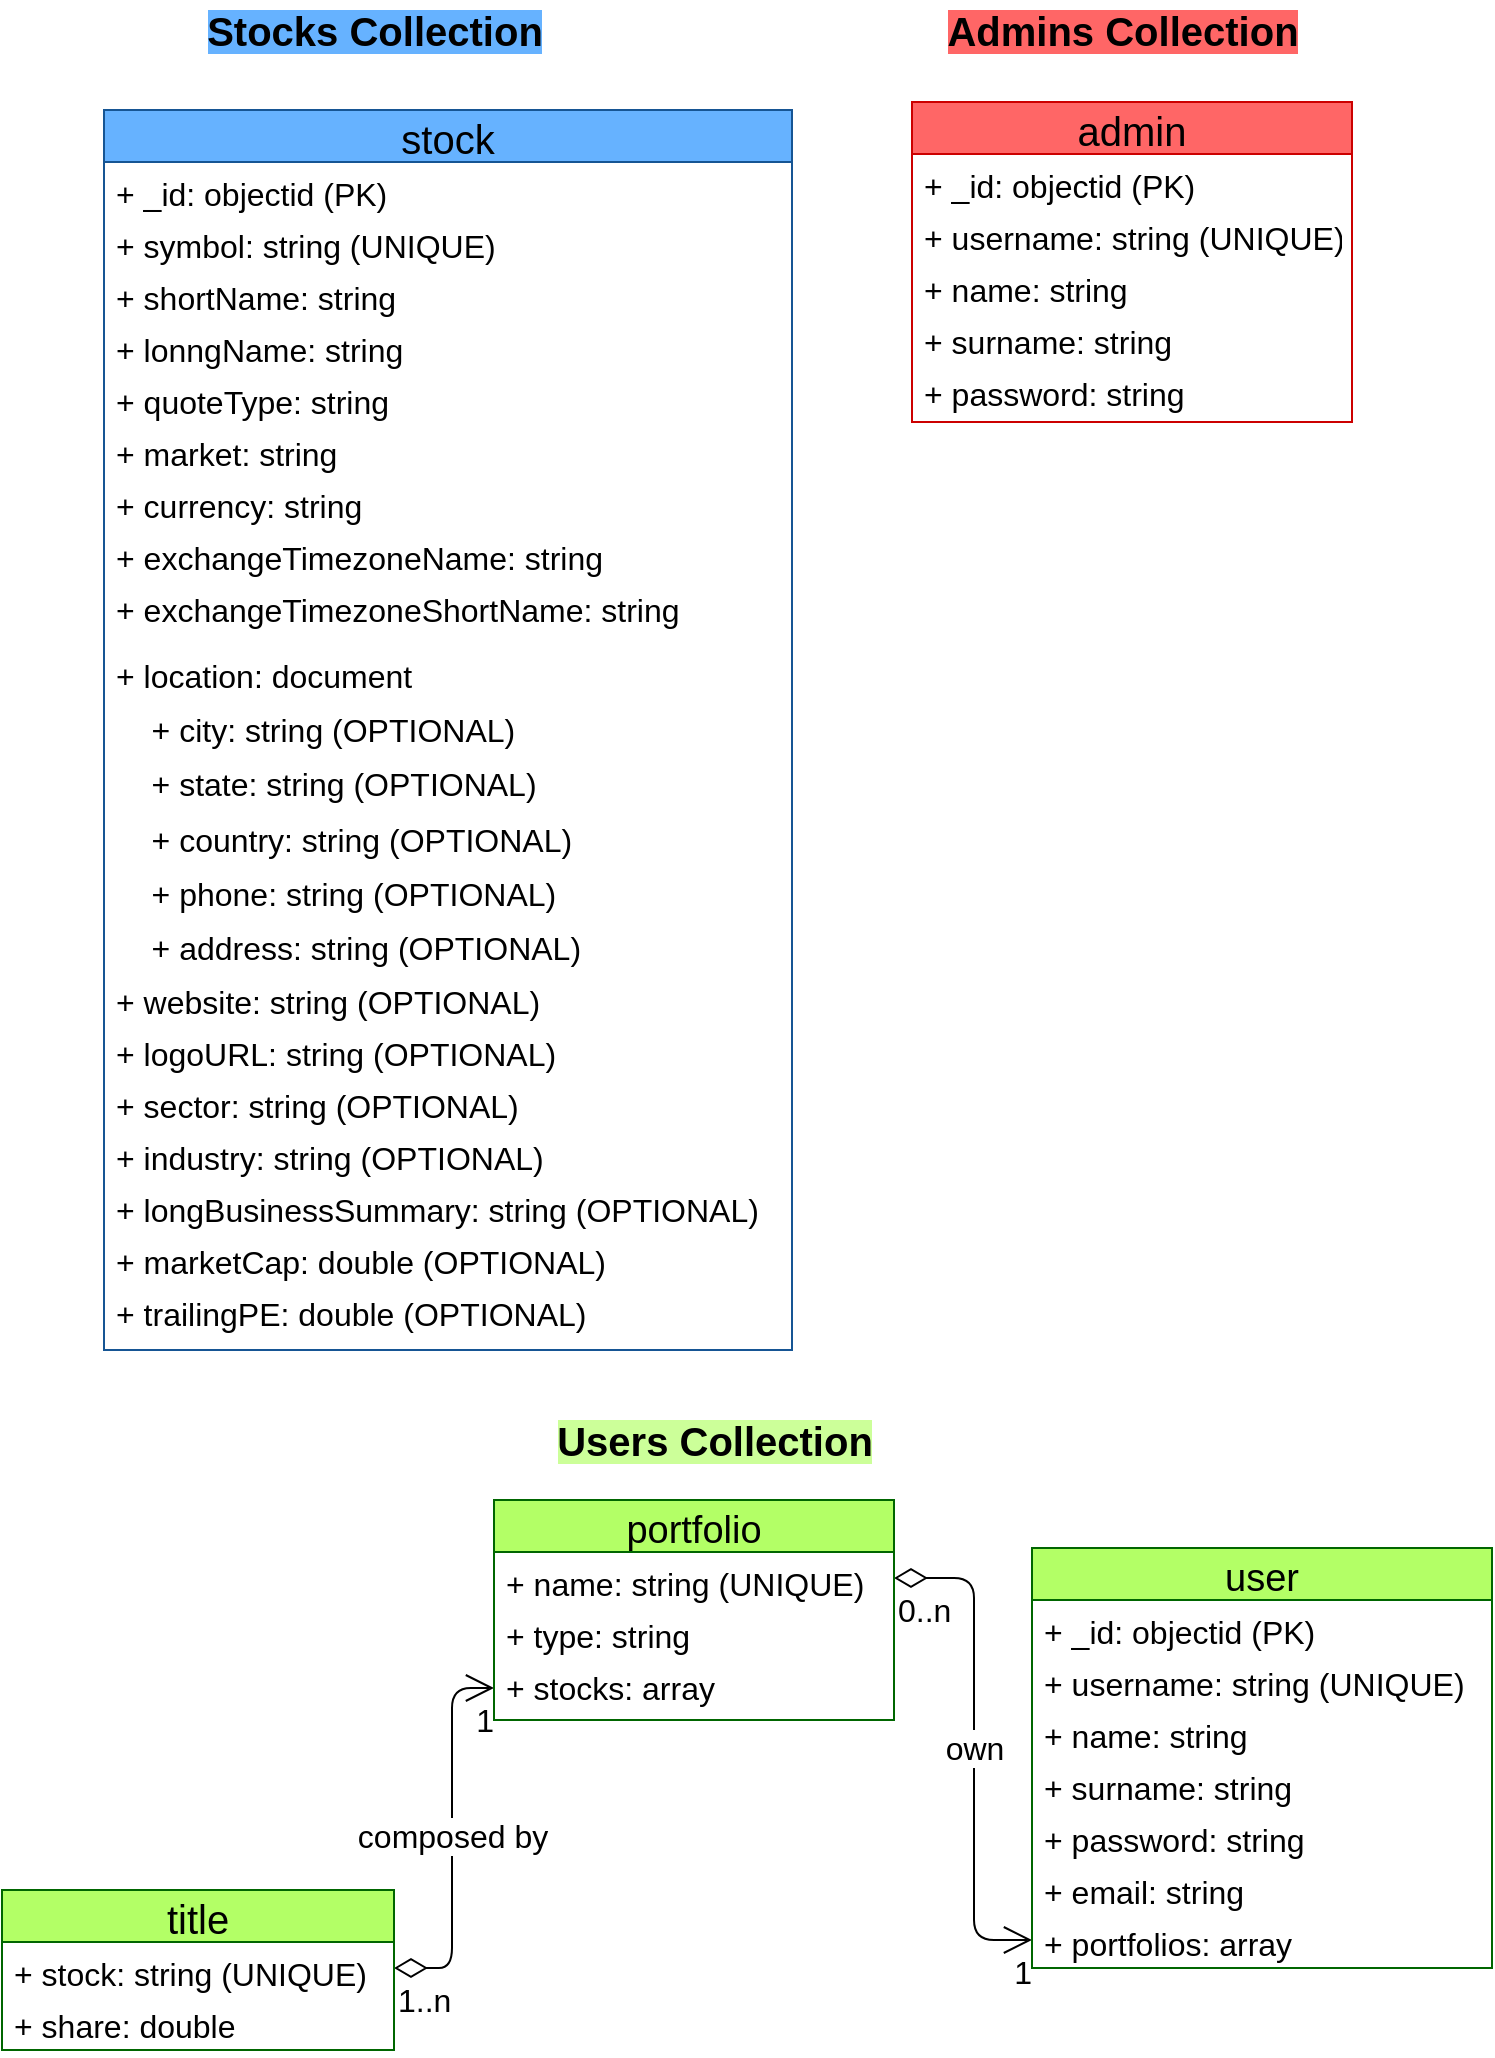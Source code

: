 <mxfile version="13.7.3" type="device"><diagram id="oGSa_sJWMUDEhG__FGQe" name="Pagina-1"><mxGraphModel dx="782" dy="766" grid="1" gridSize="10" guides="1" tooltips="1" connect="1" arrows="1" fold="1" page="1" pageScale="1" pageWidth="827" pageHeight="1169" math="0" shadow="0"><root><mxCell id="0"/><mxCell id="1" parent="0"/><mxCell id="vjDcUQ39Kc9YqlIedw3p-47" value="own" style="endArrow=open;html=1;endSize=12;startArrow=diamondThin;startSize=14;startFill=0;edgeStyle=orthogonalEdgeStyle;entryX=0;entryY=0.5;entryDx=0;entryDy=0;exitX=1;exitY=0.5;exitDx=0;exitDy=0;fontSize=16;" parent="1" source="vjDcUQ39Kc9YqlIedw3p-42" target="vjDcUQ39Kc9YqlIedw3p-37" edge="1"><mxGeometry relative="1" as="geometry"><mxPoint x="435" y="744" as="sourcePoint"/><mxPoint x="464.04" y="735" as="targetPoint"/><Array as="points"><mxPoint x="521" y="824"/><mxPoint x="521" y="1005"/></Array></mxGeometry></mxCell><mxCell id="vjDcUQ39Kc9YqlIedw3p-48" value="0..n" style="edgeLabel;resizable=0;html=1;align=left;verticalAlign=top;fontSize=16;" parent="vjDcUQ39Kc9YqlIedw3p-47" connectable="0" vertex="1"><mxGeometry x="-1" relative="1" as="geometry"><mxPoint as="offset"/></mxGeometry></mxCell><mxCell id="vjDcUQ39Kc9YqlIedw3p-49" value="1" style="edgeLabel;resizable=0;html=1;align=right;verticalAlign=top;fontSize=16;" parent="vjDcUQ39Kc9YqlIedw3p-47" connectable="0" vertex="1"><mxGeometry x="1" relative="1" as="geometry"/></mxCell><object label="composed by" id="vjDcUQ39Kc9YqlIedw3p-54"><mxCell style="endArrow=open;html=1;endSize=12;startArrow=diamondThin;startSize=14;startFill=0;edgeStyle=orthogonalEdgeStyle;entryX=0;entryY=0.5;entryDx=0;entryDy=0;exitX=1;exitY=0.5;exitDx=0;exitDy=0;fontSize=16;" parent="1" source="vjDcUQ39Kc9YqlIedw3p-51" target="vjDcUQ39Kc9YqlIedw3p-40" edge="1"><mxGeometry relative="1" as="geometry"><mxPoint x="395" y="845" as="sourcePoint"/><mxPoint x="555" y="845" as="targetPoint"/><Array as="points"><mxPoint x="260" y="1019"/><mxPoint x="260" y="879"/></Array></mxGeometry></mxCell></object><mxCell id="vjDcUQ39Kc9YqlIedw3p-55" value="1..n" style="edgeLabel;resizable=0;html=1;align=left;verticalAlign=top;fontSize=16;" parent="vjDcUQ39Kc9YqlIedw3p-54" connectable="0" vertex="1"><mxGeometry x="-1" relative="1" as="geometry"/></mxCell><mxCell id="vjDcUQ39Kc9YqlIedw3p-56" value="1" style="edgeLabel;resizable=0;html=1;align=right;verticalAlign=top;fontSize=16;" parent="vjDcUQ39Kc9YqlIedw3p-54" connectable="0" vertex="1"><mxGeometry x="1" relative="1" as="geometry"/></mxCell><mxCell id="vjDcUQ39Kc9YqlIedw3p-58" value="&lt;font style=&quot;font-size: 20px;&quot;&gt;&lt;b style=&quot;background-color: rgb(102, 178, 255); font-size: 20px;&quot;&gt;Stocks Collection&lt;/b&gt;&lt;/font&gt;" style="text;html=1;align=center;verticalAlign=middle;resizable=0;points=[];autosize=1;fontSize=20;" parent="1" vertex="1"><mxGeometry x="131" y="35" width="180" height="30" as="geometry"/></mxCell><mxCell id="vjDcUQ39Kc9YqlIedw3p-60" value="&lt;font style=&quot;font-size: 20px;&quot;&gt;&lt;b style=&quot;background-color: rgb(204, 255, 153); font-size: 20px;&quot;&gt;Users Collection&lt;/b&gt;&lt;/font&gt;" style="text;html=1;align=center;verticalAlign=middle;resizable=0;points=[];autosize=1;strokeColor=#FFFFFF;fontSize=20;" parent="1" vertex="1"><mxGeometry x="306" y="740" width="170" height="30" as="geometry"/></mxCell><mxCell id="vjDcUQ39Kc9YqlIedw3p-61" value="&lt;b style=&quot;font-size: 20px;&quot;&gt;&lt;font style=&quot;font-size: 20px; background-color: rgb(255, 102, 102);&quot;&gt;Admins Collection&lt;/font&gt;&lt;/b&gt;" style="text;html=1;align=center;verticalAlign=middle;resizable=0;points=[];autosize=1;fontSize=20;" parent="1" vertex="1"><mxGeometry x="500" y="35" width="190" height="30" as="geometry"/></mxCell><mxCell id="vjDcUQ39Kc9YqlIedw3p-1" value="stock" style="swimlane;fontStyle=0;childLayout=stackLayout;horizontal=1;startSize=26;fillColor=#66B2FF;horizontalStack=0;resizeParent=1;resizeParentMax=0;resizeLast=0;collapsible=1;marginBottom=0;shadow=0;strokeColor=#165594;fontSize=20;spacingBottom=0;spacing=2;" parent="1" vertex="1"><mxGeometry x="86" y="90" width="344" height="620" as="geometry"/></mxCell><mxCell id="PsW-0UfDTFy-ZvqWdGe7-1" value="+ _id: objectid (PK)" style="text;strokeColor=none;fillColor=none;align=left;verticalAlign=top;spacingLeft=4;spacingRight=4;overflow=hidden;rotatable=0;points=[[0,0.5],[1,0.5]];portConstraint=eastwest;fontSize=16;" parent="vjDcUQ39Kc9YqlIedw3p-1" vertex="1"><mxGeometry y="26" width="344" height="26" as="geometry"/></mxCell><mxCell id="vjDcUQ39Kc9YqlIedw3p-3" value="+ symbol: string (UNIQUE)" style="text;strokeColor=none;fillColor=none;align=left;verticalAlign=top;spacingLeft=4;spacingRight=4;overflow=hidden;rotatable=0;points=[[0,0.5],[1,0.5]];portConstraint=eastwest;fontSize=16;" parent="vjDcUQ39Kc9YqlIedw3p-1" vertex="1"><mxGeometry y="52" width="344" height="26" as="geometry"/></mxCell><mxCell id="vjDcUQ39Kc9YqlIedw3p-4" value="+ shortName: string" style="text;strokeColor=none;fillColor=none;align=left;verticalAlign=top;spacingLeft=4;spacingRight=4;overflow=hidden;rotatable=0;points=[[0,0.5],[1,0.5]];portConstraint=eastwest;fontSize=16;" parent="vjDcUQ39Kc9YqlIedw3p-1" vertex="1"><mxGeometry y="78" width="344" height="26" as="geometry"/></mxCell><mxCell id="vjDcUQ39Kc9YqlIedw3p-5" value="+ lonngName: string" style="text;strokeColor=none;fillColor=none;align=left;verticalAlign=top;spacingLeft=4;spacingRight=4;overflow=hidden;rotatable=0;points=[[0,0.5],[1,0.5]];portConstraint=eastwest;fontSize=16;" parent="vjDcUQ39Kc9YqlIedw3p-1" vertex="1"><mxGeometry y="104" width="344" height="26" as="geometry"/></mxCell><mxCell id="vjDcUQ39Kc9YqlIedw3p-6" value="+ quoteType: string" style="text;strokeColor=none;fillColor=none;align=left;verticalAlign=top;spacingLeft=4;spacingRight=4;overflow=hidden;rotatable=0;points=[[0,0.5],[1,0.5]];portConstraint=eastwest;fontSize=16;" parent="vjDcUQ39Kc9YqlIedw3p-1" vertex="1"><mxGeometry y="130" width="344" height="26" as="geometry"/></mxCell><mxCell id="vjDcUQ39Kc9YqlIedw3p-7" value="+ market: string" style="text;strokeColor=none;fillColor=none;align=left;verticalAlign=top;spacingLeft=4;spacingRight=4;overflow=hidden;rotatable=0;points=[[0,0.5],[1,0.5]];portConstraint=eastwest;fontSize=16;" parent="vjDcUQ39Kc9YqlIedw3p-1" vertex="1"><mxGeometry y="156" width="344" height="26" as="geometry"/></mxCell><mxCell id="vjDcUQ39Kc9YqlIedw3p-22" value="+ currency: string" style="text;strokeColor=none;fillColor=none;align=left;verticalAlign=top;spacingLeft=4;spacingRight=4;overflow=hidden;rotatable=0;points=[[0,0.5],[1,0.5]];portConstraint=eastwest;fontSize=16;" parent="vjDcUQ39Kc9YqlIedw3p-1" vertex="1"><mxGeometry y="182" width="344" height="26" as="geometry"/></mxCell><mxCell id="vjDcUQ39Kc9YqlIedw3p-9" value="+ exchangeTimezoneName: string" style="text;strokeColor=none;fillColor=none;align=left;verticalAlign=top;spacingLeft=4;spacingRight=4;overflow=hidden;rotatable=0;points=[[0,0.5],[1,0.5]];portConstraint=eastwest;fontSize=16;" parent="vjDcUQ39Kc9YqlIedw3p-1" vertex="1"><mxGeometry y="208" width="344" height="26" as="geometry"/></mxCell><mxCell id="vjDcUQ39Kc9YqlIedw3p-10" value="+ exchangeTimezoneShortName: string" style="text;strokeColor=none;fillColor=none;align=left;verticalAlign=top;spacingLeft=4;spacingRight=4;overflow=hidden;rotatable=0;points=[[0,0.5],[1,0.5]];portConstraint=eastwest;fontSize=16;" parent="vjDcUQ39Kc9YqlIedw3p-1" vertex="1"><mxGeometry y="234" width="344" height="26" as="geometry"/></mxCell><mxCell id="9usnxoACCX8omWO4HOYq-1" value="&lt;p style=&quot;line-height: 170%; font-size: 16px;&quot;&gt;+ location: document&lt;br style=&quot;font-size: 16px;&quot;&gt;&amp;nbsp; &amp;nbsp; + city: string (OPTIONAL)&lt;br style=&quot;font-size: 16px;&quot;&gt;&amp;nbsp; &amp;nbsp; + state: string (OPTIONAL)&lt;br style=&quot;font-size: 16px;&quot;&gt;&amp;nbsp; &amp;nbsp; + country: string (OPTIONAL)&lt;br style=&quot;font-size: 16px;&quot;&gt;&amp;nbsp; &amp;nbsp; + phone: string (OPTIONAL)&lt;br style=&quot;font-size: 16px;&quot;&gt;&amp;nbsp; &amp;nbsp; + address: string (OPTIONAL)&lt;/p&gt;" style="text;strokeColor=none;fillColor=none;align=left;verticalAlign=top;spacingLeft=4;spacingRight=4;overflow=hidden;rotatable=0;points=[[0,0.5],[1,0.5]];portConstraint=eastwest;html=1;spacingBottom=0;spacingTop=-13;fontSize=16;" parent="vjDcUQ39Kc9YqlIedw3p-1" vertex="1"><mxGeometry y="260" width="344" height="170" as="geometry"/></mxCell><mxCell id="vjDcUQ39Kc9YqlIedw3p-16" value="+ website: string (OPTIONAL)" style="text;strokeColor=none;fillColor=none;align=left;verticalAlign=top;spacingLeft=4;spacingRight=4;overflow=hidden;rotatable=0;points=[[0,0.5],[1,0.5]];portConstraint=eastwest;fontSize=16;" parent="vjDcUQ39Kc9YqlIedw3p-1" vertex="1"><mxGeometry y="430" width="344" height="26" as="geometry"/></mxCell><mxCell id="vjDcUQ39Kc9YqlIedw3p-8" value="+ logoURL: string (OPTIONAL)" style="text;strokeColor=none;fillColor=none;align=left;verticalAlign=top;spacingLeft=4;spacingRight=4;overflow=hidden;rotatable=0;points=[[0,0.5],[1,0.5]];portConstraint=eastwest;fontSize=16;" parent="vjDcUQ39Kc9YqlIedw3p-1" vertex="1"><mxGeometry y="456" width="344" height="26" as="geometry"/></mxCell><mxCell id="vjDcUQ39Kc9YqlIedw3p-15" value="+ sector: string (OPTIONAL)" style="text;strokeColor=none;fillColor=none;align=left;verticalAlign=top;spacingLeft=4;spacingRight=4;overflow=hidden;rotatable=0;points=[[0,0.5],[1,0.5]];portConstraint=eastwest;fontSize=16;" parent="vjDcUQ39Kc9YqlIedw3p-1" vertex="1"><mxGeometry y="482" width="344" height="26" as="geometry"/></mxCell><mxCell id="vjDcUQ39Kc9YqlIedw3p-17" value="+ industry: string (OPTIONAL)" style="text;strokeColor=none;fillColor=none;align=left;verticalAlign=top;spacingLeft=4;spacingRight=4;overflow=hidden;rotatable=0;points=[[0,0.5],[1,0.5]];portConstraint=eastwest;fontSize=16;" parent="vjDcUQ39Kc9YqlIedw3p-1" vertex="1"><mxGeometry y="508" width="344" height="26" as="geometry"/></mxCell><mxCell id="vjDcUQ39Kc9YqlIedw3p-18" value="+ longBusinessSummary: string (OPTIONAL)" style="text;strokeColor=none;fillColor=none;align=left;verticalAlign=top;spacingLeft=4;spacingRight=4;overflow=hidden;rotatable=0;points=[[0,0.5],[1,0.5]];portConstraint=eastwest;fontSize=16;" parent="vjDcUQ39Kc9YqlIedw3p-1" vertex="1"><mxGeometry y="534" width="344" height="26" as="geometry"/></mxCell><mxCell id="vjDcUQ39Kc9YqlIedw3p-20" value="+ marketCap: double (OPTIONAL)" style="text;strokeColor=none;fillColor=none;align=left;verticalAlign=top;spacingLeft=4;spacingRight=4;overflow=hidden;rotatable=0;points=[[0,0.5],[1,0.5]];portConstraint=eastwest;fontSize=16;" parent="vjDcUQ39Kc9YqlIedw3p-1" vertex="1"><mxGeometry y="560" width="344" height="26" as="geometry"/></mxCell><mxCell id="vjDcUQ39Kc9YqlIedw3p-21" value="+ trailingPE: double (OPTIONAL)" style="text;strokeColor=none;fillColor=none;align=left;verticalAlign=top;spacingLeft=4;spacingRight=4;overflow=hidden;rotatable=0;points=[[0,0.5],[1,0.5]];portConstraint=eastwest;fontSize=16;spacingBottom=3;" parent="vjDcUQ39Kc9YqlIedw3p-1" vertex="1"><mxGeometry y="586" width="344" height="34" as="geometry"/></mxCell><mxCell id="vjDcUQ39Kc9YqlIedw3p-23" value="admin" style="swimlane;fontStyle=0;childLayout=stackLayout;horizontal=1;startSize=26;fillColor=#FF6666;horizontalStack=0;resizeParent=1;resizeParentMax=0;resizeLast=0;collapsible=1;marginBottom=0;strokeColor=#CC0000;fontSize=20;" parent="1" vertex="1"><mxGeometry x="490" y="86" width="220" height="160" as="geometry"/></mxCell><mxCell id="vjDcUQ39Kc9YqlIedw3p-24" value="+ _id: objectid (PK)" style="text;strokeColor=none;fillColor=none;align=left;verticalAlign=top;spacingLeft=4;spacingRight=4;overflow=hidden;rotatable=0;points=[[0,0.5],[1,0.5]];portConstraint=eastwest;fontSize=16;" parent="vjDcUQ39Kc9YqlIedw3p-23" vertex="1"><mxGeometry y="26" width="220" height="26" as="geometry"/></mxCell><mxCell id="vjDcUQ39Kc9YqlIedw3p-25" value="+ username: string (UNIQUE)" style="text;strokeColor=none;fillColor=none;align=left;verticalAlign=top;spacingLeft=4;spacingRight=4;overflow=hidden;rotatable=0;points=[[0,0.5],[1,0.5]];portConstraint=eastwest;fontSize=16;" parent="vjDcUQ39Kc9YqlIedw3p-23" vertex="1"><mxGeometry y="52" width="220" height="26" as="geometry"/></mxCell><mxCell id="vjDcUQ39Kc9YqlIedw3p-27" value="+ name: string" style="text;strokeColor=none;fillColor=none;align=left;verticalAlign=top;spacingLeft=4;spacingRight=4;overflow=hidden;rotatable=0;points=[[0,0.5],[1,0.5]];portConstraint=eastwest;fontSize=16;" parent="vjDcUQ39Kc9YqlIedw3p-23" vertex="1"><mxGeometry y="78" width="220" height="26" as="geometry"/></mxCell><mxCell id="vjDcUQ39Kc9YqlIedw3p-28" value="+ surname: string" style="text;strokeColor=none;fillColor=none;align=left;verticalAlign=top;spacingLeft=4;spacingRight=4;overflow=hidden;rotatable=0;points=[[0,0.5],[1,0.5]];portConstraint=eastwest;fontSize=16;" parent="vjDcUQ39Kc9YqlIedw3p-23" vertex="1"><mxGeometry y="104" width="220" height="26" as="geometry"/></mxCell><mxCell id="vjDcUQ39Kc9YqlIedw3p-29" value="+ password: string" style="text;strokeColor=none;fillColor=none;align=left;verticalAlign=top;spacingLeft=4;spacingRight=4;overflow=hidden;rotatable=0;points=[[0,0.5],[1,0.5]];portConstraint=eastwest;fontSize=16;" parent="vjDcUQ39Kc9YqlIedw3p-23" vertex="1"><mxGeometry y="130" width="220" height="30" as="geometry"/></mxCell><mxCell id="vjDcUQ39Kc9YqlIedw3p-38" value="portfolio" style="swimlane;fontStyle=0;childLayout=stackLayout;horizontal=1;startSize=26;fillColor=#B3FF66;horizontalStack=0;resizeParent=1;resizeParentMax=0;resizeLast=0;collapsible=1;marginBottom=0;strokeColor=#006600;fontSize=19;" parent="1" vertex="1"><mxGeometry x="281" y="785" width="200" height="110" as="geometry"/></mxCell><mxCell id="vjDcUQ39Kc9YqlIedw3p-42" value="+ name: string (UNIQUE)" style="text;strokeColor=none;fillColor=none;align=left;verticalAlign=top;spacingLeft=4;spacingRight=4;overflow=hidden;rotatable=0;points=[[0,0.5],[1,0.5]];portConstraint=eastwest;fontSize=16;" parent="vjDcUQ39Kc9YqlIedw3p-38" vertex="1"><mxGeometry y="26" width="200" height="26" as="geometry"/></mxCell><mxCell id="vjDcUQ39Kc9YqlIedw3p-39" value="+ type: string" style="text;strokeColor=none;fillColor=none;align=left;verticalAlign=top;spacingLeft=4;spacingRight=4;overflow=hidden;rotatable=0;points=[[0,0.5],[1,0.5]];portConstraint=eastwest;fontSize=16;" parent="vjDcUQ39Kc9YqlIedw3p-38" vertex="1"><mxGeometry y="52" width="200" height="26" as="geometry"/></mxCell><mxCell id="vjDcUQ39Kc9YqlIedw3p-40" value="+ stocks: array" style="text;strokeColor=none;fillColor=none;align=left;verticalAlign=top;spacingLeft=4;spacingRight=4;overflow=hidden;rotatable=0;points=[[0,0.5],[1,0.5]];portConstraint=eastwest;fontSize=16;" parent="vjDcUQ39Kc9YqlIedw3p-38" vertex="1"><mxGeometry y="78" width="200" height="32" as="geometry"/></mxCell><mxCell id="vjDcUQ39Kc9YqlIedw3p-50" value="title" style="swimlane;fontStyle=0;childLayout=stackLayout;horizontal=1;startSize=26;fillColor=#B3FF66;horizontalStack=0;resizeParent=1;resizeParentMax=0;resizeLast=0;collapsible=1;marginBottom=0;strokeColor=#006600;fontSize=20;" parent="1" vertex="1"><mxGeometry x="35" y="980" width="196" height="80" as="geometry"/></mxCell><mxCell id="vjDcUQ39Kc9YqlIedw3p-51" value="+ stock: string (UNIQUE)" style="text;strokeColor=none;fillColor=none;align=left;verticalAlign=top;spacingLeft=4;spacingRight=4;overflow=hidden;rotatable=0;points=[[0,0.5],[1,0.5]];portConstraint=eastwest;fontSize=16;" parent="vjDcUQ39Kc9YqlIedw3p-50" vertex="1"><mxGeometry y="26" width="196" height="26" as="geometry"/></mxCell><mxCell id="vjDcUQ39Kc9YqlIedw3p-52" value="+ share: double" style="text;strokeColor=none;fillColor=none;align=left;verticalAlign=top;spacingLeft=4;spacingRight=4;overflow=hidden;rotatable=0;points=[[0,0.5],[1,0.5]];portConstraint=eastwest;fontSize=16;" parent="vjDcUQ39Kc9YqlIedw3p-50" vertex="1"><mxGeometry y="52" width="196" height="28" as="geometry"/></mxCell><mxCell id="vjDcUQ39Kc9YqlIedw3p-30" value="user" style="swimlane;fontStyle=0;childLayout=stackLayout;horizontal=1;startSize=26;fillColor=#B3FF66;horizontalStack=0;resizeParent=1;resizeParentMax=0;resizeLast=0;collapsible=1;marginBottom=0;strokeColor=#006600;fontSize=19;" parent="1" vertex="1"><mxGeometry x="550" y="809" width="230" height="210" as="geometry"/></mxCell><mxCell id="vjDcUQ39Kc9YqlIedw3p-31" value="+ _id: objectid (PK)" style="text;strokeColor=none;fillColor=none;align=left;verticalAlign=top;spacingLeft=4;spacingRight=4;overflow=hidden;rotatable=0;points=[[0,0.5],[1,0.5]];portConstraint=eastwest;fontSize=16;" parent="vjDcUQ39Kc9YqlIedw3p-30" vertex="1"><mxGeometry y="26" width="230" height="26" as="geometry"/></mxCell><mxCell id="vjDcUQ39Kc9YqlIedw3p-32" value="+ username: string (UNIQUE)" style="text;strokeColor=none;fillColor=none;align=left;verticalAlign=top;spacingLeft=4;spacingRight=4;overflow=hidden;rotatable=0;points=[[0,0.5],[1,0.5]];portConstraint=eastwest;fontSize=16;" parent="vjDcUQ39Kc9YqlIedw3p-30" vertex="1"><mxGeometry y="52" width="230" height="26" as="geometry"/></mxCell><mxCell id="vjDcUQ39Kc9YqlIedw3p-33" value="+ name: string" style="text;strokeColor=none;fillColor=none;align=left;verticalAlign=top;spacingLeft=4;spacingRight=4;overflow=hidden;rotatable=0;points=[[0,0.5],[1,0.5]];portConstraint=eastwest;fontSize=16;" parent="vjDcUQ39Kc9YqlIedw3p-30" vertex="1"><mxGeometry y="78" width="230" height="26" as="geometry"/></mxCell><mxCell id="vjDcUQ39Kc9YqlIedw3p-34" value="+ surname: string" style="text;strokeColor=none;fillColor=none;align=left;verticalAlign=top;spacingLeft=4;spacingRight=4;overflow=hidden;rotatable=0;points=[[0,0.5],[1,0.5]];portConstraint=eastwest;fontSize=16;" parent="vjDcUQ39Kc9YqlIedw3p-30" vertex="1"><mxGeometry y="104" width="230" height="26" as="geometry"/></mxCell><mxCell id="vjDcUQ39Kc9YqlIedw3p-35" value="+ password: string" style="text;strokeColor=none;fillColor=none;align=left;verticalAlign=top;spacingLeft=4;spacingRight=4;overflow=hidden;rotatable=0;points=[[0,0.5],[1,0.5]];portConstraint=eastwest;fontSize=16;" parent="vjDcUQ39Kc9YqlIedw3p-30" vertex="1"><mxGeometry y="130" width="230" height="26" as="geometry"/></mxCell><mxCell id="vjDcUQ39Kc9YqlIedw3p-36" value="+ email: string" style="text;strokeColor=none;fillColor=none;align=left;verticalAlign=top;spacingLeft=4;spacingRight=4;overflow=hidden;rotatable=0;points=[[0,0.5],[1,0.5]];portConstraint=eastwest;fontSize=16;" parent="vjDcUQ39Kc9YqlIedw3p-30" vertex="1"><mxGeometry y="156" width="230" height="26" as="geometry"/></mxCell><mxCell id="vjDcUQ39Kc9YqlIedw3p-37" value="+ portfolios: array" style="text;strokeColor=none;fillColor=none;align=left;verticalAlign=top;spacingLeft=4;spacingRight=4;overflow=hidden;rotatable=0;points=[[0,0.5],[1,0.5]];portConstraint=eastwest;fontSize=16;" parent="vjDcUQ39Kc9YqlIedw3p-30" vertex="1"><mxGeometry y="182" width="230" height="28" as="geometry"/></mxCell></root></mxGraphModel></diagram></mxfile>